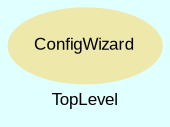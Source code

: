 digraph TopLevel {
    compound = true
    bgcolor = lightcyan1
    fontname = Arial
    fontsize = 8
    label = "TopLevel"
    node [
        fontname = Arial,
        fontsize = 8,
        color = black
    ]

    ConfigWizard [
        fontcolor = black,
        URL = "classes/ConfigWizard.html",
        shape = ellipse,
        color = palegoldenrod,
        style = filled,
        label = "ConfigWizard"
    ]

}

